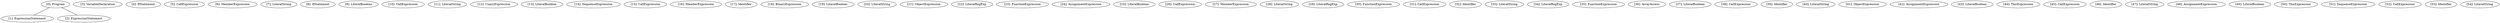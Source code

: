 // Result
graph {
	0 [label="[0]: Program"]
	1 [label="[1]: ExpressionStatement"]
	2 [label="[2]: ExpressionStatement"]
	3 [label="[3]: VariableDeclaration"]
	4 [label="[4]: IfStatement"]
	5 [label="[5]: CallExpression"]
	6 [label="[6]: MemberExpression"]
	7 [label="[7]: LiteralString"]
	8 [label="[8]: IfStatement"]
	9 [label="[9]: LiteralBoolean"]
	10 [label="[10]: CallExpression"]
	11 [label="[11]: LiteralString"]
	12 [label="[12]: UnaryExpression"]
	13 [label="[13]: LiteralBoolean"]
	14 [label="[14]: SequenceExpression"]
	15 [label="[15]: CallExpression"]
	16 [label="[16]: MemberExpression"]
	17 [label="[17]: Identifier"]
	18 [label="[18]: BinaryExpression"]
	19 [label="[19]: LiteralBoolean"]
	20 [label="[20]: LiteralString"]
	21 [label="[21]: ObjectExpression"]
	22 [label="[22]: LiteralRegExp"]
	23 [label="[23]: FunctionExpression"]
	24 [label="[24]: AssignmentExpression"]
	25 [label="[25]: LiteralBoolean"]
	26 [label="[26]: CallExpression"]
	27 [label="[27]: MemberExpression"]
	28 [label="[28]: LiteralString"]
	29 [label="[29]: LiteralRegExp"]
	30 [label="[30]: FunctionExpression"]
	31 [label="[31]: CallExpression"]
	32 [label="[32]: Identifier"]
	33 [label="[33]: LiteralString"]
	34 [label="[34]: LiteralRegExp"]
	35 [label="[35]: FunctionExpression"]
	36 [label="[36]: ArrayAccess"]
	37 [label="[37]: LiteralBoolean"]
	38 [label="[38]: CallExpression"]
	39 [label="[39]: Identifier"]
	40 [label="[40]: LiteralString"]
	41 [label="[41]: ObjectExpression"]
	42 [label="[42]: AssignmentExpression"]
	43 [label="[43]: LiteralBoolean"]
	44 [label="[44]: ThisExpression"]
	45 [label="[45]: CallExpression"]
	46 [label="[46]: Identifier"]
	47 [label="[47]: LiteralString"]
	48 [label="[48]: AssignmentExpression"]
	49 [label="[49]: LiteralBoolean"]
	50 [label="[50]: ThisExpression"]
	51 [label="[51]: SequenceExpression"]
	52 [label="[52]: CallExpression"]
	53 [label="[53]: Identifier"]
	54 [label="[54]: LiteralString"]
	0 -- 1
	0 -- 2
}
